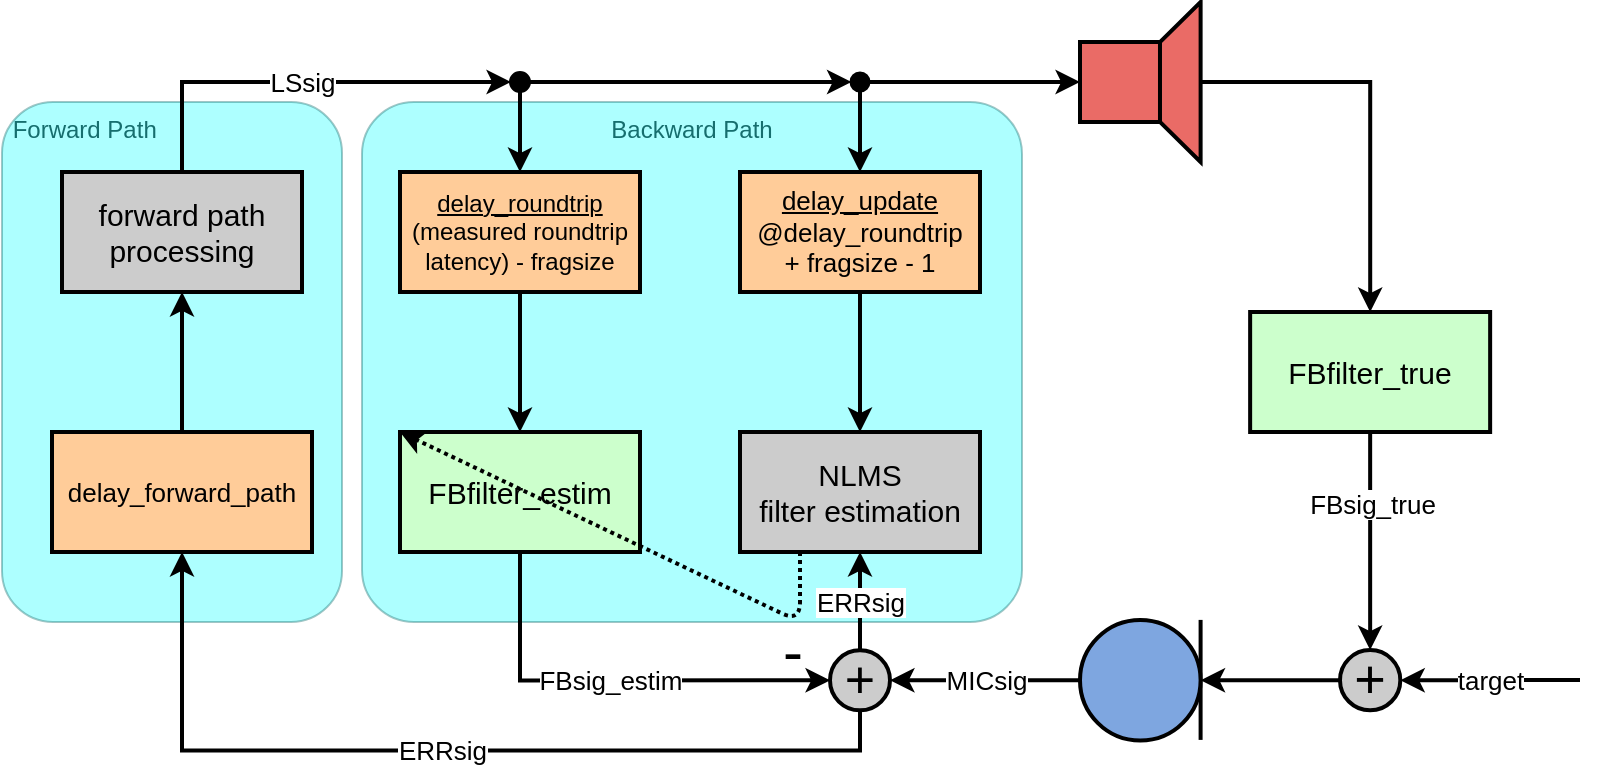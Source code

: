 <mxfile version="15.8.8" type="device"><diagram id="sq1mpCia1lInZMhG8MAv" name="Page-1"><mxGraphModel dx="981" dy="-292" grid="1" gridSize="10" guides="1" tooltips="1" connect="1" arrows="1" fold="1" page="1" pageScale="1" pageWidth="827" pageHeight="400" background="none" math="0" shadow="0"><root><mxCell id="0"/><mxCell id="1" parent="0"/><mxCell id="-MSmIHaMsxo3NzZemZR4-2" value="&amp;nbsp;Forward Path" style="rounded=1;whiteSpace=wrap;html=1;shadow=0;fontColor=#166E6E;strokeColor=#166E6E;fillColor=#33FFFF;gradientColor=none;gradientDirection=radial;opacity=40;verticalAlign=top;align=left;" parent="1" vertex="1"><mxGeometry x="20" y="860" width="170" height="260" as="geometry"/></mxCell><mxCell id="-MSmIHaMsxo3NzZemZR4-1" value="&lt;font color=&quot;#166e6e&quot;&gt;Backward Path&lt;/font&gt;" style="rounded=1;whiteSpace=wrap;html=1;fillColor=#33FFFF;gradientColor=none;shadow=0;gradientDirection=radial;opacity=40;strokeColor=#166E6E;verticalAlign=top;glass=0;sketch=0;arcSize=10;" parent="1" vertex="1"><mxGeometry x="200" y="860" width="330" height="260" as="geometry"/></mxCell><mxCell id="qiVgmrHx74W-ODfdZWQc-134" value="" style="group;" parent="1" vertex="1" connectable="0"><mxGeometry x="559" y="810.005" width="60.305" height="80" as="geometry"/></mxCell><mxCell id="qiVgmrHx74W-ODfdZWQc-135" value="" style="rounded=0;whiteSpace=wrap;html=1;strokeWidth=2;fillColor=#EA6B66;" parent="qiVgmrHx74W-ODfdZWQc-134" vertex="1"><mxGeometry y="19.995" width="40" height="40" as="geometry"/></mxCell><mxCell id="qiVgmrHx74W-ODfdZWQc-136" value="" style="shape=trapezoid;perimeter=trapezoidPerimeter;whiteSpace=wrap;html=1;fixedSize=1;rotation=-90;strokeWidth=2;fillColor=#EA6B66;" parent="qiVgmrHx74W-ODfdZWQc-134" vertex="1"><mxGeometry x="10.15" y="29.845" width="80" height="20.31" as="geometry"/></mxCell><mxCell id="qiVgmrHx74W-ODfdZWQc-137" value="" style="group" parent="1" vertex="1" connectable="0"><mxGeometry x="559" y="1118.95" width="60.3" height="60.3" as="geometry"/></mxCell><mxCell id="qiVgmrHx74W-ODfdZWQc-138" value="" style="endArrow=none;html=1;strokeWidth=2;" parent="qiVgmrHx74W-ODfdZWQc-137" edge="1"><mxGeometry width="50" height="50" relative="1" as="geometry"><mxPoint x="60.3" y="60" as="sourcePoint"/><mxPoint x="60.3" as="targetPoint"/></mxGeometry></mxCell><mxCell id="qiVgmrHx74W-ODfdZWQc-139" value="" style="ellipse;whiteSpace=wrap;html=1;aspect=fixed;strokeWidth=2;fillColor=#7EA6E0;" parent="qiVgmrHx74W-ODfdZWQc-137" vertex="1"><mxGeometry width="60.3" height="60.3" as="geometry"/></mxCell><mxCell id="qiVgmrHx74W-ODfdZWQc-140" value="" style="edgeStyle=orthogonalEdgeStyle;rounded=0;orthogonalLoop=1;jettySize=auto;html=1;entryX=1;entryY=0.5;entryDx=0;entryDy=0;strokeWidth=2;" parent="1" source="qiVgmrHx74W-ODfdZWQc-142" target="qiVgmrHx74W-ODfdZWQc-139" edge="1"><mxGeometry relative="1" as="geometry"/></mxCell><mxCell id="qiVgmrHx74W-ODfdZWQc-141" value="&lt;font style=&quot;font-size: 13px&quot;&gt;target&lt;/font&gt;" style="edgeStyle=orthogonalEdgeStyle;rounded=0;orthogonalLoop=1;jettySize=auto;html=1;strokeWidth=2;startArrow=classic;startFill=1;endArrow=none;endFill=0;" parent="1" source="qiVgmrHx74W-ODfdZWQc-142" edge="1"><mxGeometry relative="1" as="geometry"><mxPoint x="809" y="1148.95" as="targetPoint"/></mxGeometry></mxCell><mxCell id="qiVgmrHx74W-ODfdZWQc-142" value="&lt;font style=&quot;font-size: 27px&quot;&gt;+&lt;/font&gt;" style="ellipse;whiteSpace=wrap;html=1;aspect=fixed;strokeWidth=2;fillColor=#CCCCCC;" parent="1" vertex="1"><mxGeometry x="689" y="1134.02" width="30.15" height="30.15" as="geometry"/></mxCell><mxCell id="qiVgmrHx74W-ODfdZWQc-143" style="edgeStyle=orthogonalEdgeStyle;rounded=0;orthogonalLoop=1;jettySize=auto;html=1;startArrow=none;startFill=0;endArrow=classic;endFill=1;strokeWidth=2;" parent="1" source="qiVgmrHx74W-ODfdZWQc-144" target="qiVgmrHx74W-ODfdZWQc-142" edge="1"><mxGeometry relative="1" as="geometry"/></mxCell><mxCell id="DpENJs8DyHoea4BpambU-1" value="&lt;font style=&quot;font-size: 13px&quot;&gt;FBsig_true&lt;/font&gt;" style="edgeLabel;html=1;align=center;verticalAlign=middle;resizable=0;points=[];" vertex="1" connectable="0" parent="qiVgmrHx74W-ODfdZWQc-143"><mxGeometry x="-0.353" y="1" relative="1" as="geometry"><mxPoint as="offset"/></mxGeometry></mxCell><mxCell id="qiVgmrHx74W-ODfdZWQc-144" value="&lt;span style=&quot;font-size: 15px&quot;&gt;FBfilter_true&lt;/span&gt;" style="rounded=0;whiteSpace=wrap;html=1;strokeColor=#000000;strokeWidth=2;fillColor=#CCFFCC;" parent="1" vertex="1"><mxGeometry x="644.07" y="965" width="120" height="60" as="geometry"/></mxCell><mxCell id="qiVgmrHx74W-ODfdZWQc-145" style="edgeStyle=orthogonalEdgeStyle;rounded=0;orthogonalLoop=1;jettySize=auto;html=1;startArrow=none;startFill=0;endArrow=classic;endFill=1;strokeWidth=2;" parent="1" source="qiVgmrHx74W-ODfdZWQc-136" target="qiVgmrHx74W-ODfdZWQc-144" edge="1"><mxGeometry relative="1" as="geometry"/></mxCell><mxCell id="qiVgmrHx74W-ODfdZWQc-146" value="&lt;font style=&quot;font-size: 13px&quot;&gt;ERRsig&lt;/font&gt;" style="edgeStyle=orthogonalEdgeStyle;rounded=0;orthogonalLoop=1;jettySize=auto;html=1;entryX=0.5;entryY=1;entryDx=0;entryDy=0;startArrow=none;startFill=0;endArrow=classic;endFill=1;strokeWidth=2;" parent="1" source="qiVgmrHx74W-ODfdZWQc-148" target="qiVgmrHx74W-ODfdZWQc-156" edge="1"><mxGeometry relative="1" as="geometry"/></mxCell><mxCell id="qiVgmrHx74W-ODfdZWQc-147" value="&lt;font style=&quot;font-size: 13px&quot;&gt;ERRsig&lt;/font&gt;" style="edgeStyle=orthogonalEdgeStyle;rounded=0;orthogonalLoop=1;jettySize=auto;html=1;exitX=0.5;exitY=1;exitDx=0;exitDy=0;entryX=0.5;entryY=1;entryDx=0;entryDy=0;startArrow=none;startFill=0;endArrow=classic;endFill=1;strokeWidth=2;" parent="1" source="qiVgmrHx74W-ODfdZWQc-148" target="qiVgmrHx74W-ODfdZWQc-151" edge="1"><mxGeometry relative="1" as="geometry"/></mxCell><mxCell id="qiVgmrHx74W-ODfdZWQc-148" value="&lt;font style=&quot;font-size: 26px&quot;&gt;+&lt;/font&gt;" style="ellipse;whiteSpace=wrap;html=1;aspect=fixed;strokeColor=#000000;strokeWidth=2;fillColor=#CCCCCC;" parent="1" vertex="1"><mxGeometry x="434" y="1134.17" width="30" height="30" as="geometry"/></mxCell><mxCell id="qiVgmrHx74W-ODfdZWQc-149" value="&lt;font style=&quot;font-size: 13px&quot;&gt;MICsig&lt;/font&gt;" style="edgeStyle=orthogonalEdgeStyle;rounded=0;orthogonalLoop=1;jettySize=auto;html=1;entryX=1;entryY=0.5;entryDx=0;entryDy=0;startArrow=none;startFill=0;endArrow=classic;endFill=1;strokeWidth=2;" parent="1" source="qiVgmrHx74W-ODfdZWQc-139" target="qiVgmrHx74W-ODfdZWQc-148" edge="1"><mxGeometry relative="1" as="geometry"/></mxCell><mxCell id="qiVgmrHx74W-ODfdZWQc-150" style="edgeStyle=orthogonalEdgeStyle;rounded=0;orthogonalLoop=1;jettySize=auto;html=1;entryX=0.5;entryY=1;entryDx=0;entryDy=0;startArrow=none;startFill=0;endArrow=classic;endFill=1;strokeWidth=2;" parent="1" source="qiVgmrHx74W-ODfdZWQc-151" target="qiVgmrHx74W-ODfdZWQc-153" edge="1"><mxGeometry relative="1" as="geometry"/></mxCell><mxCell id="qiVgmrHx74W-ODfdZWQc-151" value="&lt;font style=&quot;font-size: 13px&quot;&gt;delay_forward_path&lt;/font&gt;" style="rounded=0;whiteSpace=wrap;html=1;strokeColor=#000000;strokeWidth=2;fillColor=#FFCC99;" parent="1" vertex="1"><mxGeometry x="45" y="1025" width="130" height="60" as="geometry"/></mxCell><mxCell id="qiVgmrHx74W-ODfdZWQc-152" value="&lt;font style=&quot;font-size: 13px&quot;&gt;LSsig&lt;/font&gt;" style="edgeStyle=orthogonalEdgeStyle;rounded=0;orthogonalLoop=1;jettySize=auto;html=1;exitX=0.5;exitY=0;exitDx=0;exitDy=0;entryX=0;entryY=0.5;entryDx=0;entryDy=0;startArrow=none;startFill=0;endArrow=classic;endFill=1;strokeWidth=2;" parent="1" source="qiVgmrHx74W-ODfdZWQc-153" target="qiVgmrHx74W-ODfdZWQc-164" edge="1"><mxGeometry relative="1" as="geometry"/></mxCell><mxCell id="qiVgmrHx74W-ODfdZWQc-153" value="&lt;font style=&quot;font-size: 15px&quot;&gt;forward path&lt;br&gt;processing&lt;/font&gt;" style="rounded=0;whiteSpace=wrap;html=1;strokeColor=#000000;strokeWidth=2;fillColor=#CCCCCC;" parent="1" vertex="1"><mxGeometry x="50" y="895" width="120" height="60" as="geometry"/></mxCell><mxCell id="qiVgmrHx74W-ODfdZWQc-154" style="edgeStyle=orthogonalEdgeStyle;rounded=0;orthogonalLoop=1;jettySize=auto;html=1;entryX=0.5;entryY=0;entryDx=0;entryDy=0;startArrow=none;startFill=0;endArrow=classic;endFill=1;strokeWidth=2;" parent="1" source="qiVgmrHx74W-ODfdZWQc-155" target="qiVgmrHx74W-ODfdZWQc-156" edge="1"><mxGeometry relative="1" as="geometry"/></mxCell><mxCell id="qiVgmrHx74W-ODfdZWQc-155" value="&lt;font style=&quot;font-size: 13px&quot;&gt;&lt;u&gt;delay_update&lt;br&gt;&lt;/u&gt;@delay_roundtrip&lt;br&gt;+ fragsize - 1&lt;br&gt;&lt;/font&gt;" style="rounded=0;whiteSpace=wrap;html=1;strokeColor=#000000;strokeWidth=2;fillColor=#FFCC99;" parent="1" vertex="1"><mxGeometry x="389" y="895" width="120" height="60" as="geometry"/></mxCell><mxCell id="qiVgmrHx74W-ODfdZWQc-156" value="&lt;font style=&quot;font-size: 15px&quot;&gt;NLMS &lt;br&gt;filter estimation&lt;/font&gt;" style="rounded=0;whiteSpace=wrap;html=1;strokeColor=#000000;strokeWidth=2;fillColor=#CCCCCC;" parent="1" vertex="1"><mxGeometry x="389" y="1025" width="120" height="60" as="geometry"/></mxCell><mxCell id="qiVgmrHx74W-ODfdZWQc-157" style="edgeStyle=orthogonalEdgeStyle;rounded=0;orthogonalLoop=1;jettySize=auto;html=1;entryX=0.5;entryY=0;entryDx=0;entryDy=0;startArrow=none;startFill=0;endArrow=classic;endFill=1;strokeWidth=2;" parent="1" source="qiVgmrHx74W-ODfdZWQc-158" target="qiVgmrHx74W-ODfdZWQc-161" edge="1"><mxGeometry relative="1" as="geometry"/></mxCell><mxCell id="qiVgmrHx74W-ODfdZWQc-158" value="&lt;u&gt;delay_roundtrip&lt;br&gt;&lt;/u&gt;(measured roundtrip latency) - fragsize" style="rounded=0;whiteSpace=wrap;html=1;strokeColor=#000000;strokeWidth=2;fillColor=#FFCC99;" parent="1" vertex="1"><mxGeometry x="219" y="895" width="120" height="60" as="geometry"/></mxCell><mxCell id="qiVgmrHx74W-ODfdZWQc-159" value="&lt;font style=&quot;font-size: 13px&quot;&gt;FBsig_estim&lt;/font&gt;" style="edgeStyle=orthogonalEdgeStyle;rounded=0;orthogonalLoop=1;jettySize=auto;html=1;entryX=0;entryY=0.5;entryDx=0;entryDy=0;startArrow=none;startFill=0;endArrow=classic;endFill=1;strokeWidth=2;exitX=0.5;exitY=1;exitDx=0;exitDy=0;" parent="1" source="qiVgmrHx74W-ODfdZWQc-161" target="qiVgmrHx74W-ODfdZWQc-148" edge="1"><mxGeometry relative="1" as="geometry"/></mxCell><mxCell id="qiVgmrHx74W-ODfdZWQc-160" value="&lt;font style=&quot;font-size: 30px&quot;&gt;-&lt;/font&gt;" style="edgeLabel;html=1;align=center;verticalAlign=middle;resizable=0;points=[];labelBackgroundColor=none;" parent="qiVgmrHx74W-ODfdZWQc-159" vertex="1" connectable="0"><mxGeometry x="0.928" y="2" relative="1" as="geometry"><mxPoint x="-12" y="-13" as="offset"/></mxGeometry></mxCell><mxCell id="qiVgmrHx74W-ODfdZWQc-161" value="&lt;font style=&quot;font-size: 15px&quot;&gt;FBfilter_estim&lt;/font&gt;" style="rounded=0;whiteSpace=wrap;html=1;strokeColor=#000000;strokeWidth=2;fillColor=#CCFFCC;" parent="1" vertex="1"><mxGeometry x="219" y="1025" width="120" height="60" as="geometry"/></mxCell><mxCell id="qiVgmrHx74W-ODfdZWQc-162" style="edgeStyle=orthogonalEdgeStyle;rounded=0;orthogonalLoop=1;jettySize=auto;html=1;exitX=0.5;exitY=1;exitDx=0;exitDy=0;entryX=0.5;entryY=0;entryDx=0;entryDy=0;startArrow=none;startFill=0;endArrow=classic;endFill=1;strokeWidth=2;" parent="1" source="qiVgmrHx74W-ODfdZWQc-164" target="qiVgmrHx74W-ODfdZWQc-158" edge="1"><mxGeometry relative="1" as="geometry"/></mxCell><mxCell id="qiVgmrHx74W-ODfdZWQc-163" style="edgeStyle=orthogonalEdgeStyle;rounded=0;orthogonalLoop=1;jettySize=auto;html=1;exitX=1;exitY=0.5;exitDx=0;exitDy=0;entryX=0;entryY=0.5;entryDx=0;entryDy=0;startArrow=none;startFill=0;endArrow=classic;endFill=1;strokeWidth=2;" parent="1" source="qiVgmrHx74W-ODfdZWQc-164" target="qiVgmrHx74W-ODfdZWQc-167" edge="1"><mxGeometry relative="1" as="geometry"/></mxCell><mxCell id="qiVgmrHx74W-ODfdZWQc-164" value="" style="ellipse;whiteSpace=wrap;html=1;aspect=fixed;labelBackgroundColor=none;strokeColor=#000000;strokeWidth=2;fillColor=#000000;" parent="1" vertex="1"><mxGeometry x="274.5" y="845.5" width="9" height="9" as="geometry"/></mxCell><mxCell id="qiVgmrHx74W-ODfdZWQc-165" style="edgeStyle=orthogonalEdgeStyle;rounded=0;orthogonalLoop=1;jettySize=auto;html=1;exitX=0.5;exitY=1;exitDx=0;exitDy=0;entryX=0.5;entryY=0;entryDx=0;entryDy=0;startArrow=none;startFill=0;endArrow=classic;endFill=1;strokeWidth=2;" parent="1" source="qiVgmrHx74W-ODfdZWQc-167" target="qiVgmrHx74W-ODfdZWQc-155" edge="1"><mxGeometry relative="1" as="geometry"/></mxCell><mxCell id="qiVgmrHx74W-ODfdZWQc-166" value="" style="edgeStyle=orthogonalEdgeStyle;rounded=0;orthogonalLoop=1;jettySize=auto;html=1;exitX=1;exitY=0.5;exitDx=0;exitDy=0;entryX=0;entryY=0.5;entryDx=0;entryDy=0;startArrow=none;startFill=0;endArrow=classic;endFill=1;strokeWidth=2;" parent="1" source="qiVgmrHx74W-ODfdZWQc-167" target="qiVgmrHx74W-ODfdZWQc-135" edge="1"><mxGeometry relative="1" as="geometry"/></mxCell><mxCell id="qiVgmrHx74W-ODfdZWQc-167" value="" style="ellipse;whiteSpace=wrap;html=1;aspect=fixed;labelBackgroundColor=none;strokeColor=#000000;strokeWidth=2;fillColor=#000000;" parent="1" vertex="1"><mxGeometry x="444.75" y="845.75" width="8.5" height="8.5" as="geometry"/></mxCell><mxCell id="qiVgmrHx74W-ODfdZWQc-168" style="edgeStyle=orthogonalEdgeStyle;rounded=0;orthogonalLoop=1;jettySize=auto;html=1;exitX=0.5;exitY=1;exitDx=0;exitDy=0;startArrow=none;startFill=0;endArrow=classic;endFill=1;strokeWidth=2;" parent="1" source="qiVgmrHx74W-ODfdZWQc-164" target="qiVgmrHx74W-ODfdZWQc-164" edge="1"><mxGeometry relative="1" as="geometry"/></mxCell><mxCell id="qiVgmrHx74W-ODfdZWQc-169" value="" style="endArrow=classic;html=1;strokeWidth=2;entryX=0;entryY=0;entryDx=0;entryDy=0;exitX=0.25;exitY=1;exitDx=0;exitDy=0;dashed=1;dashPattern=1 1;" parent="1" source="qiVgmrHx74W-ODfdZWQc-156" target="qiVgmrHx74W-ODfdZWQc-161" edge="1"><mxGeometry width="50" height="50" relative="1" as="geometry"><mxPoint x="350" y="1120" as="sourcePoint"/><mxPoint x="400" y="1070" as="targetPoint"/><Array as="points"><mxPoint x="419" y="1120"/></Array></mxGeometry></mxCell></root></mxGraphModel></diagram></mxfile>
